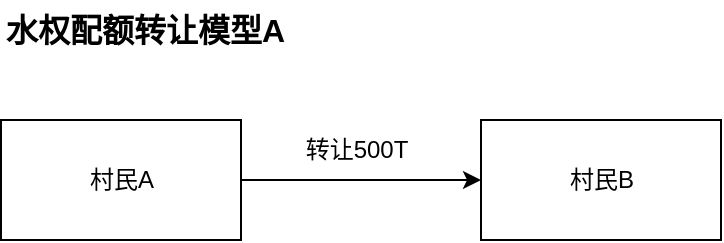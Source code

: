 <mxfile version="22.0.8" type="github" pages="4">
  <diagram name="0001" id="y2zCg2tqc-IcQTNm7M6H">
    <mxGraphModel dx="1434" dy="758" grid="1" gridSize="10" guides="1" tooltips="1" connect="1" arrows="1" fold="1" page="1" pageScale="1" pageWidth="1169" pageHeight="827" math="0" shadow="0">
      <root>
        <mxCell id="sdHGfgtrLrPXHbDimJ2l-0" />
        <mxCell id="sdHGfgtrLrPXHbDimJ2l-1" parent="sdHGfgtrLrPXHbDimJ2l-0" />
        <mxCell id="sdHGfgtrLrPXHbDimJ2l-57" value="&lt;b style=&quot;font-size: 16px;&quot;&gt;水权配额转让模型A&lt;/b&gt;" style="text;html=1;align=left;verticalAlign=middle;resizable=0;points=[];autosize=1;strokeColor=none;fillColor=none;fontSize=16;rounded=0;labelBackgroundColor=none;" parent="sdHGfgtrLrPXHbDimJ2l-1" vertex="1">
          <mxGeometry x="40.5" y="20" width="160" height="30" as="geometry" />
        </mxCell>
        <mxCell id="cgCMbxDdlOudI4U_pfRL-2" value="" style="edgeStyle=orthogonalEdgeStyle;rounded=0;orthogonalLoop=1;jettySize=auto;html=1;" edge="1" parent="sdHGfgtrLrPXHbDimJ2l-1" source="cgCMbxDdlOudI4U_pfRL-0" target="cgCMbxDdlOudI4U_pfRL-1">
          <mxGeometry relative="1" as="geometry" />
        </mxCell>
        <mxCell id="cgCMbxDdlOudI4U_pfRL-0" value="村民A" style="rounded=0;whiteSpace=wrap;html=1;" vertex="1" parent="sdHGfgtrLrPXHbDimJ2l-1">
          <mxGeometry x="40.5" y="80" width="120" height="60" as="geometry" />
        </mxCell>
        <mxCell id="cgCMbxDdlOudI4U_pfRL-1" value="村民B" style="rounded=0;whiteSpace=wrap;html=1;" vertex="1" parent="sdHGfgtrLrPXHbDimJ2l-1">
          <mxGeometry x="280.5" y="80" width="120" height="60" as="geometry" />
        </mxCell>
        <mxCell id="cgCMbxDdlOudI4U_pfRL-3" value="转让500T" style="text;html=1;align=center;verticalAlign=middle;resizable=0;points=[];autosize=1;strokeColor=none;fillColor=none;" vertex="1" parent="sdHGfgtrLrPXHbDimJ2l-1">
          <mxGeometry x="182.5" y="80" width="70" height="30" as="geometry" />
        </mxCell>
      </root>
    </mxGraphModel>
  </diagram>
  <diagram name="0002" id="FFKCgc_vzp9uywSh-Pm3">
    <mxGraphModel dx="1434" dy="758" grid="1" gridSize="10" guides="1" tooltips="1" connect="1" arrows="1" fold="1" page="1" pageScale="1" pageWidth="1169" pageHeight="827" math="0" shadow="0">
      <root>
        <mxCell id="4rx6LOBcJhTN_sZH4FtV-0" />
        <mxCell id="4rx6LOBcJhTN_sZH4FtV-1" parent="4rx6LOBcJhTN_sZH4FtV-0" />
        <mxCell id="4rx6LOBcJhTN_sZH4FtV-2" value="&lt;b style=&quot;font-size: 16px;&quot;&gt;水权配额转让模型B&lt;br&gt;&lt;/b&gt;" style="text;html=1;align=left;verticalAlign=middle;resizable=0;points=[];autosize=1;strokeColor=none;fillColor=none;fontSize=16;rounded=0;labelBackgroundColor=none;" vertex="1" parent="4rx6LOBcJhTN_sZH4FtV-1">
          <mxGeometry x="40.5" y="20" width="160" height="30" as="geometry" />
        </mxCell>
        <mxCell id="nMmHyc7ttuRgZQb_Bonb-3" value="" style="edgeStyle=orthogonalEdgeStyle;rounded=0;orthogonalLoop=1;jettySize=auto;html=1;startArrow=classic;startFill=1;endArrow=none;endFill=0;" edge="1" parent="4rx6LOBcJhTN_sZH4FtV-1" source="4rx6LOBcJhTN_sZH4FtV-4" target="nMmHyc7ttuRgZQb_Bonb-2">
          <mxGeometry relative="1" as="geometry" />
        </mxCell>
        <mxCell id="nMmHyc7ttuRgZQb_Bonb-5" value="" style="edgeStyle=orthogonalEdgeStyle;rounded=0;orthogonalLoop=1;jettySize=auto;html=1;startArrow=classic;startFill=1;endArrow=none;endFill=0;" edge="1" parent="4rx6LOBcJhTN_sZH4FtV-1" source="4rx6LOBcJhTN_sZH4FtV-4" target="nMmHyc7ttuRgZQb_Bonb-4">
          <mxGeometry relative="1" as="geometry" />
        </mxCell>
        <mxCell id="4rx6LOBcJhTN_sZH4FtV-4" value="企业A" style="rounded=0;whiteSpace=wrap;html=1;" vertex="1" parent="4rx6LOBcJhTN_sZH4FtV-1">
          <mxGeometry x="161.5" y="200" width="120" height="60" as="geometry" />
        </mxCell>
        <mxCell id="nMmHyc7ttuRgZQb_Bonb-2" value="村民A" style="rounded=0;whiteSpace=wrap;html=1;" vertex="1" parent="4rx6LOBcJhTN_sZH4FtV-1">
          <mxGeometry x="41.5" y="80" width="120" height="60" as="geometry" />
        </mxCell>
        <mxCell id="nMmHyc7ttuRgZQb_Bonb-4" value="村民A" style="rounded=0;whiteSpace=wrap;html=1;" vertex="1" parent="4rx6LOBcJhTN_sZH4FtV-1">
          <mxGeometry x="281.5" y="80" width="120" height="60" as="geometry" />
        </mxCell>
        <mxCell id="nMmHyc7ttuRgZQb_Bonb-6" value="转让300T水" style="text;html=1;align=center;verticalAlign=middle;resizable=0;points=[];autosize=1;strokeColor=none;fillColor=none;" vertex="1" parent="4rx6LOBcJhTN_sZH4FtV-1">
          <mxGeometry x="28" y="170" width="90" height="30" as="geometry" />
        </mxCell>
        <mxCell id="nMmHyc7ttuRgZQb_Bonb-7" value="转让400T水" style="text;html=1;align=center;verticalAlign=middle;resizable=0;points=[];autosize=1;strokeColor=none;fillColor=none;" vertex="1" parent="4rx6LOBcJhTN_sZH4FtV-1">
          <mxGeometry x="323.5" y="170" width="90" height="30" as="geometry" />
        </mxCell>
      </root>
    </mxGraphModel>
  </diagram>
  <diagram name="0003" id="y3HvZfuwunW0wmJHe1q1">
    <mxGraphModel dx="1434" dy="758" grid="1" gridSize="10" guides="1" tooltips="1" connect="1" arrows="1" fold="1" page="1" pageScale="1" pageWidth="1169" pageHeight="827" math="0" shadow="0">
      <root>
        <mxCell id="KQyuQTw5qIR_1iaqKe37-0" />
        <mxCell id="KQyuQTw5qIR_1iaqKe37-1" parent="KQyuQTw5qIR_1iaqKe37-0" />
        <mxCell id="KQyuQTw5qIR_1iaqKe37-2" value="&lt;b style=&quot;font-size: 16px;&quot;&gt;水权配额转让模型C&lt;/b&gt;" style="text;html=1;align=left;verticalAlign=middle;resizable=0;points=[];autosize=1;strokeColor=none;fillColor=none;fontSize=16;rounded=0;labelBackgroundColor=none;" vertex="1" parent="KQyuQTw5qIR_1iaqKe37-1">
          <mxGeometry x="40.5" y="20" width="160" height="30" as="geometry" />
        </mxCell>
        <mxCell id="KQyuQTw5qIR_1iaqKe37-3" value="" style="edgeStyle=orthogonalEdgeStyle;rounded=0;orthogonalLoop=1;jettySize=auto;html=1;startArrow=classic;startFill=1;endArrow=none;endFill=0;exitX=0.5;exitY=0;exitDx=0;exitDy=0;" edge="1" parent="KQyuQTw5qIR_1iaqKe37-1" source="KQyuQTw5qIR_1iaqKe37-5" target="KQyuQTw5qIR_1iaqKe37-6">
          <mxGeometry relative="1" as="geometry" />
        </mxCell>
        <mxCell id="KQyuQTw5qIR_1iaqKe37-4" value="" style="edgeStyle=orthogonalEdgeStyle;rounded=0;orthogonalLoop=1;jettySize=auto;html=1;startArrow=classic;startFill=1;endArrow=none;endFill=0;exitX=0.5;exitY=0;exitDx=0;exitDy=0;" edge="1" parent="KQyuQTw5qIR_1iaqKe37-1" source="KQyuQTw5qIR_1iaqKe37-5" target="KQyuQTw5qIR_1iaqKe37-7">
          <mxGeometry relative="1" as="geometry" />
        </mxCell>
        <mxCell id="0A8C_e6p8wc3ZKngVCED-1" value="" style="edgeStyle=orthogonalEdgeStyle;rounded=0;orthogonalLoop=1;jettySize=auto;html=1;" edge="1" parent="KQyuQTw5qIR_1iaqKe37-1" source="KQyuQTw5qIR_1iaqKe37-5" target="0A8C_e6p8wc3ZKngVCED-0">
          <mxGeometry relative="1" as="geometry" />
        </mxCell>
        <mxCell id="0A8C_e6p8wc3ZKngVCED-3" value="" style="edgeStyle=orthogonalEdgeStyle;rounded=0;orthogonalLoop=1;jettySize=auto;html=1;startArrow=classic;startFill=1;endArrow=none;endFill=0;" edge="1" parent="KQyuQTw5qIR_1iaqKe37-1" source="KQyuQTw5qIR_1iaqKe37-5" target="0A8C_e6p8wc3ZKngVCED-2">
          <mxGeometry relative="1" as="geometry" />
        </mxCell>
        <mxCell id="KQyuQTw5qIR_1iaqKe37-5" value="村委会A" style="rounded=0;whiteSpace=wrap;html=1;" vertex="1" parent="KQyuQTw5qIR_1iaqKe37-1">
          <mxGeometry x="201" y="221" width="120" height="60" as="geometry" />
        </mxCell>
        <mxCell id="KQyuQTw5qIR_1iaqKe37-6" value="村民A" style="rounded=0;whiteSpace=wrap;html=1;" vertex="1" parent="KQyuQTw5qIR_1iaqKe37-1">
          <mxGeometry x="40.5" y="80" width="120" height="60" as="geometry" />
        </mxCell>
        <mxCell id="KQyuQTw5qIR_1iaqKe37-7" value="村民C" style="rounded=0;whiteSpace=wrap;html=1;" vertex="1" parent="KQyuQTw5qIR_1iaqKe37-1">
          <mxGeometry x="361" y="80" width="120" height="60" as="geometry" />
        </mxCell>
        <mxCell id="KQyuQTw5qIR_1iaqKe37-8" value="转让300T水" style="text;html=1;align=center;verticalAlign=middle;resizable=0;points=[];autosize=1;strokeColor=none;fillColor=none;" vertex="1" parent="KQyuQTw5qIR_1iaqKe37-1">
          <mxGeometry x="81" y="191" width="90" height="30" as="geometry" />
        </mxCell>
        <mxCell id="KQyuQTw5qIR_1iaqKe37-9" value="转让400T水" style="text;html=1;align=center;verticalAlign=middle;resizable=0;points=[];autosize=1;strokeColor=none;fillColor=none;" vertex="1" parent="KQyuQTw5qIR_1iaqKe37-1">
          <mxGeometry x="256" y="156" width="90" height="30" as="geometry" />
        </mxCell>
        <mxCell id="0A8C_e6p8wc3ZKngVCED-0" value="企业A" style="rounded=0;whiteSpace=wrap;html=1;" vertex="1" parent="KQyuQTw5qIR_1iaqKe37-1">
          <mxGeometry x="201" y="324" width="120" height="60" as="geometry" />
        </mxCell>
        <mxCell id="0A8C_e6p8wc3ZKngVCED-2" value="村民B" style="rounded=0;whiteSpace=wrap;html=1;" vertex="1" parent="KQyuQTw5qIR_1iaqKe37-1">
          <mxGeometry x="201" y="80" width="120" height="60" as="geometry" />
        </mxCell>
        <mxCell id="0A8C_e6p8wc3ZKngVCED-4" value="转让200T水" style="text;html=1;align=center;verticalAlign=middle;resizable=0;points=[];autosize=1;strokeColor=none;fillColor=none;" vertex="1" parent="KQyuQTw5qIR_1iaqKe37-1">
          <mxGeometry x="361" y="191" width="90" height="30" as="geometry" />
        </mxCell>
        <mxCell id="0A8C_e6p8wc3ZKngVCED-5" value="转让900T水" style="text;html=1;align=center;verticalAlign=middle;resizable=0;points=[];autosize=1;strokeColor=none;fillColor=none;" vertex="1" parent="KQyuQTw5qIR_1iaqKe37-1">
          <mxGeometry x="256" y="288" width="90" height="30" as="geometry" />
        </mxCell>
      </root>
    </mxGraphModel>
  </diagram>
  <diagram name="0004" id="bC2NbkefPxN1SZI6hOt2">
    <mxGraphModel dx="1434" dy="758" grid="1" gridSize="10" guides="1" tooltips="1" connect="1" arrows="1" fold="1" page="1" pageScale="1" pageWidth="1169" pageHeight="827" math="0" shadow="0">
      <root>
        <mxCell id="q29gHs3pRqVENVuo0q22-0" />
        <mxCell id="q29gHs3pRqVENVuo0q22-1" parent="q29gHs3pRqVENVuo0q22-0" />
        <mxCell id="q29gHs3pRqVENVuo0q22-2" value="&lt;b style=&quot;font-size: 16px;&quot;&gt;水权配额转让模型D&lt;/b&gt;" style="text;html=1;align=left;verticalAlign=middle;resizable=0;points=[];autosize=1;strokeColor=none;fillColor=none;fontSize=16;rounded=0;labelBackgroundColor=none;" vertex="1" parent="q29gHs3pRqVENVuo0q22-1">
          <mxGeometry x="40.5" y="20" width="160" height="30" as="geometry" />
        </mxCell>
        <mxCell id="cqNwG5geeNGdLBhuH8rY-0" value="" style="group;rotation=0;direction=west;" vertex="1" connectable="0" parent="q29gHs3pRqVENVuo0q22-1">
          <mxGeometry x="40" y="80" width="440.5" height="304" as="geometry" />
        </mxCell>
        <mxCell id="q29gHs3pRqVENVuo0q22-7" value="村委会A" style="rounded=0;whiteSpace=wrap;html=1;" vertex="1" parent="cqNwG5geeNGdLBhuH8rY-0">
          <mxGeometry x="160.5" y="141" width="120" height="60" as="geometry" />
        </mxCell>
        <mxCell id="q29gHs3pRqVENVuo0q22-8" value="村民A" style="rounded=0;whiteSpace=wrap;html=1;" vertex="1" parent="cqNwG5geeNGdLBhuH8rY-0">
          <mxGeometry width="120" height="60" as="geometry" />
        </mxCell>
        <mxCell id="q29gHs3pRqVENVuo0q22-3" value="" style="edgeStyle=orthogonalEdgeStyle;rounded=0;orthogonalLoop=1;jettySize=auto;html=1;startArrow=none;startFill=0;endArrow=none;endFill=0;exitX=0.5;exitY=0;exitDx=0;exitDy=0;" edge="1" parent="cqNwG5geeNGdLBhuH8rY-0" source="q29gHs3pRqVENVuo0q22-7" target="q29gHs3pRqVENVuo0q22-8">
          <mxGeometry relative="1" as="geometry" />
        </mxCell>
        <mxCell id="q29gHs3pRqVENVuo0q22-9" value="村民C" style="rounded=0;whiteSpace=wrap;html=1;" vertex="1" parent="cqNwG5geeNGdLBhuH8rY-0">
          <mxGeometry x="320.5" width="120" height="60" as="geometry" />
        </mxCell>
        <mxCell id="q29gHs3pRqVENVuo0q22-4" value="" style="edgeStyle=orthogonalEdgeStyle;rounded=0;orthogonalLoop=1;jettySize=auto;html=1;startArrow=none;startFill=0;endArrow=classic;endFill=1;exitX=0.5;exitY=0;exitDx=0;exitDy=0;" edge="1" parent="cqNwG5geeNGdLBhuH8rY-0" source="q29gHs3pRqVENVuo0q22-7" target="q29gHs3pRqVENVuo0q22-9">
          <mxGeometry relative="1" as="geometry" />
        </mxCell>
        <mxCell id="q29gHs3pRqVENVuo0q22-10" value="转让300T水" style="text;html=1;align=center;verticalAlign=middle;resizable=0;points=[];autosize=1;strokeColor=none;fillColor=none;" vertex="1" parent="cqNwG5geeNGdLBhuH8rY-0">
          <mxGeometry x="40.5" y="111" width="90" height="30" as="geometry" />
        </mxCell>
        <mxCell id="q29gHs3pRqVENVuo0q22-11" value="转让400T水" style="text;html=1;align=center;verticalAlign=middle;resizable=0;points=[];autosize=1;strokeColor=none;fillColor=none;" vertex="1" parent="cqNwG5geeNGdLBhuH8rY-0">
          <mxGeometry x="215.5" y="76" width="90" height="30" as="geometry" />
        </mxCell>
        <mxCell id="q29gHs3pRqVENVuo0q22-12" value="企业A" style="rounded=0;whiteSpace=wrap;html=1;" vertex="1" parent="cqNwG5geeNGdLBhuH8rY-0">
          <mxGeometry x="160.5" y="244" width="120" height="60" as="geometry" />
        </mxCell>
        <mxCell id="q29gHs3pRqVENVuo0q22-5" value="" style="edgeStyle=orthogonalEdgeStyle;rounded=0;orthogonalLoop=1;jettySize=auto;html=1;startArrow=classic;startFill=1;endArrow=none;endFill=0;" edge="1" parent="cqNwG5geeNGdLBhuH8rY-0" source="q29gHs3pRqVENVuo0q22-7" target="q29gHs3pRqVENVuo0q22-12">
          <mxGeometry relative="1" as="geometry" />
        </mxCell>
        <mxCell id="q29gHs3pRqVENVuo0q22-13" value="村民B" style="rounded=0;whiteSpace=wrap;html=1;" vertex="1" parent="cqNwG5geeNGdLBhuH8rY-0">
          <mxGeometry x="160.5" width="120" height="60" as="geometry" />
        </mxCell>
        <mxCell id="q29gHs3pRqVENVuo0q22-6" value="" style="edgeStyle=orthogonalEdgeStyle;rounded=0;orthogonalLoop=1;jettySize=auto;html=1;startArrow=none;startFill=0;endArrow=classic;endFill=1;" edge="1" parent="cqNwG5geeNGdLBhuH8rY-0" source="q29gHs3pRqVENVuo0q22-7" target="q29gHs3pRqVENVuo0q22-13">
          <mxGeometry relative="1" as="geometry" />
        </mxCell>
        <mxCell id="q29gHs3pRqVENVuo0q22-14" value="转让200T水" style="text;html=1;align=center;verticalAlign=middle;resizable=0;points=[];autosize=1;strokeColor=none;fillColor=none;" vertex="1" parent="cqNwG5geeNGdLBhuH8rY-0">
          <mxGeometry x="320.5" y="111" width="90" height="30" as="geometry" />
        </mxCell>
        <mxCell id="q29gHs3pRqVENVuo0q22-15" value="转让900T水" style="text;html=1;align=center;verticalAlign=middle;resizable=0;points=[];autosize=1;strokeColor=none;fillColor=none;" vertex="1" parent="cqNwG5geeNGdLBhuH8rY-0">
          <mxGeometry x="300.5" y="201" width="90" height="30" as="geometry" />
        </mxCell>
      </root>
    </mxGraphModel>
  </diagram>
</mxfile>
